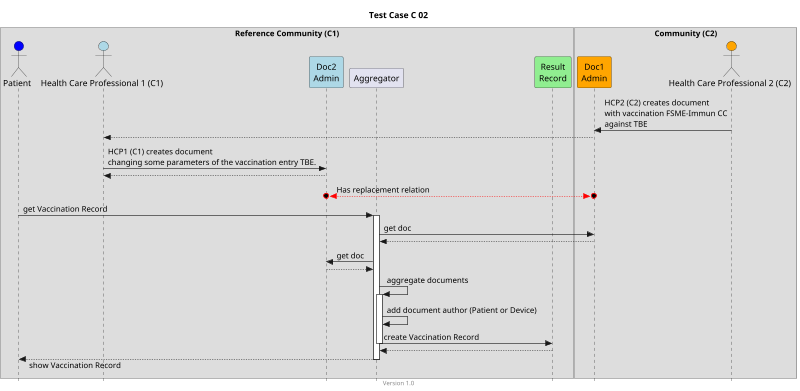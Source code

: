 @startuml
title Test Case C 02
footer Version 1.0
skinparam responseMessageBelowArrow true
skinparam style strictuml
scale max 800 width


box "Reference Community (C1)"
actor "Patient" as PAT #blue
actor "Health Care Professional 1 (C1)" as HCP1_C1 #lightblue
participant "Doc2\nAdmin" as Doc2 #lightblue
participant Aggregator as AGG
participant "Result\nRecord" as RES #lightgreen
end box

box "Community (C2)"
participant "Doc1\nAdmin" as Doc1 #orange
actor "Health Care Professional 2 (C2)" as HCP2_C2 #orange
end box

HCP2_C2 -> Doc1: HCP2 (C2) creates document\nwith vaccination FSME-Immun CC\nagainst TBE
HCP1_C1 <-- Doc1

HCP1_C1 -> Doc2: HCP1 (C1) creates document\nchanging some parameters of the vaccination entry TBE.
HCP1_C1 <-- Doc2

Doc2 o<-[#red]->o Doc1: Has replacement relation

PAT -> AGG: get Vaccination Record
activate AGG

AGG -> Doc1: get doc
AGG <-- Doc1

AGG -> Doc2: get doc
AGG <-- Doc2
 
AGG -> AGG: aggregate documents 
activate AGG
AGG -> AGG: add document author (Patient or Device)
AGG -> RES: create Vaccination Record
deactivate AGG
AGG <-- RES

PAT <-- AGG: show Vaccination Record
deactivate AGG


@enduml
